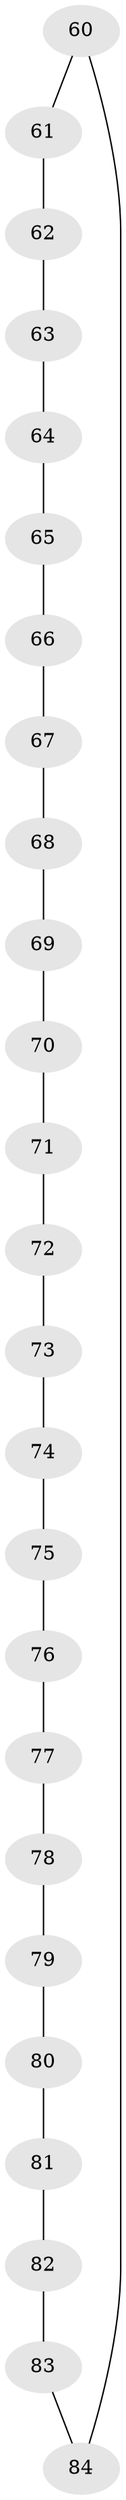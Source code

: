 // original degree distribution, {2: 1.0}
// Generated by graph-tools (version 1.1) at 2025/00/03/04/25 22:00:16]
// undirected, 25 vertices, 25 edges
graph export_dot {
graph [start="1"]
  node [color=gray90,style=filled];
  60 [super="+59"];
  61;
  62;
  63;
  64;
  65;
  66;
  67;
  68;
  69;
  70;
  71;
  72;
  73;
  74;
  75;
  76;
  77;
  78;
  79;
  80;
  81;
  82;
  83;
  84 [super="+4+5+6+12+13+14+20+21+22+28+29+30+36+37+38+44+45+46+52+53+54"];
  60 -- 61;
  60 -- 84;
  61 -- 62;
  62 -- 63;
  63 -- 64;
  64 -- 65;
  65 -- 66;
  66 -- 67;
  67 -- 68;
  68 -- 69;
  69 -- 70;
  70 -- 71;
  71 -- 72;
  72 -- 73;
  73 -- 74;
  74 -- 75;
  75 -- 76;
  76 -- 77;
  77 -- 78;
  78 -- 79;
  79 -- 80;
  80 -- 81;
  81 -- 82;
  82 -- 83;
  83 -- 84;
}
